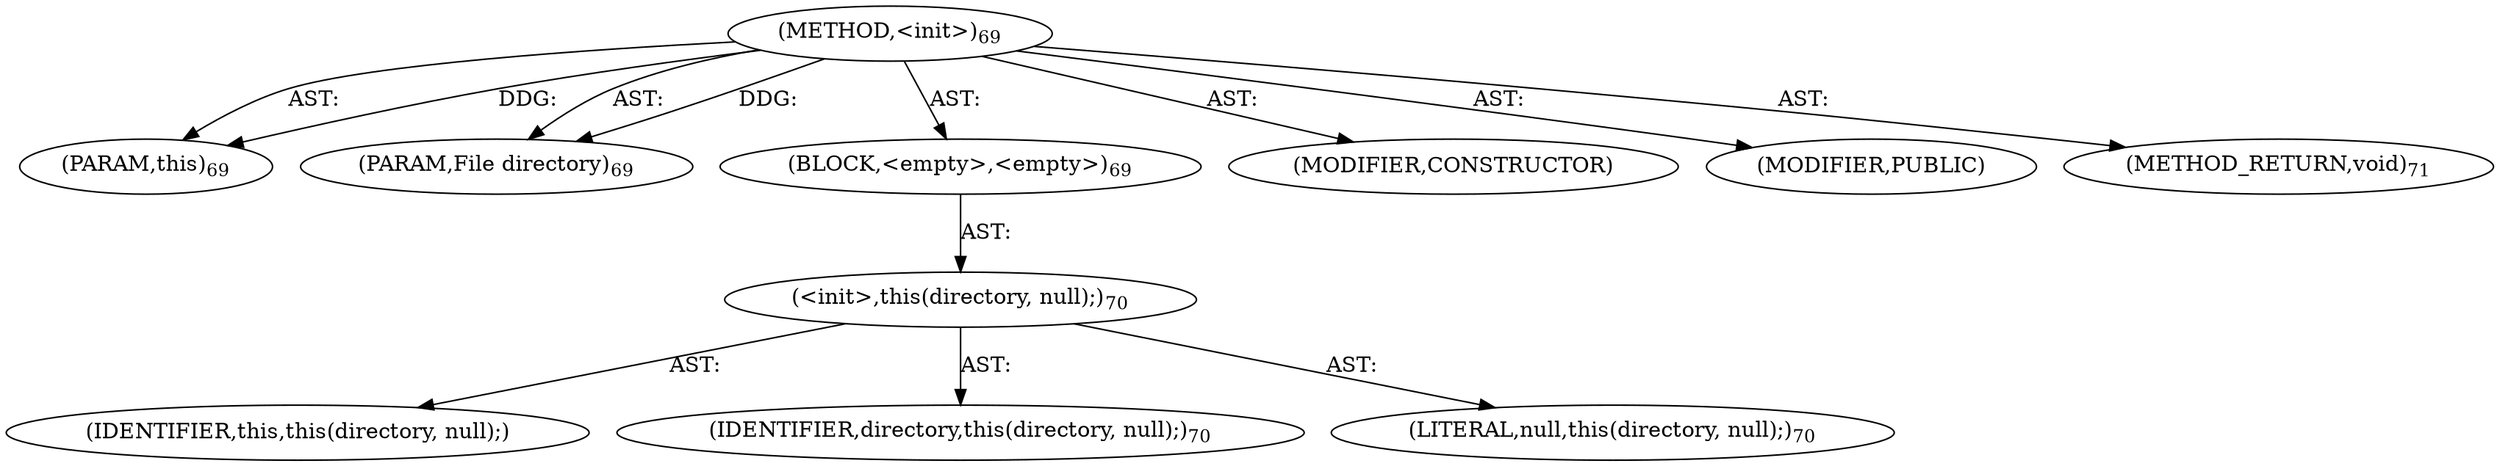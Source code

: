 digraph "&lt;init&gt;" {  
"111669149696" [label = <(METHOD,&lt;init&gt;)<SUB>69</SUB>> ]
"115964116993" [label = <(PARAM,this)<SUB>69</SUB>> ]
"115964116995" [label = <(PARAM,File directory)<SUB>69</SUB>> ]
"25769803776" [label = <(BLOCK,&lt;empty&gt;,&lt;empty&gt;)<SUB>69</SUB>> ]
"30064771072" [label = <(&lt;init&gt;,this(directory, null);)<SUB>70</SUB>> ]
"68719476738" [label = <(IDENTIFIER,this,this(directory, null);)> ]
"68719476743" [label = <(IDENTIFIER,directory,this(directory, null);)<SUB>70</SUB>> ]
"90194313216" [label = <(LITERAL,null,this(directory, null);)<SUB>70</SUB>> ]
"133143986180" [label = <(MODIFIER,CONSTRUCTOR)> ]
"133143986181" [label = <(MODIFIER,PUBLIC)> ]
"128849018880" [label = <(METHOD_RETURN,void)<SUB>71</SUB>> ]
  "111669149696" -> "115964116993"  [ label = "AST: "] 
  "111669149696" -> "115964116995"  [ label = "AST: "] 
  "111669149696" -> "25769803776"  [ label = "AST: "] 
  "111669149696" -> "133143986180"  [ label = "AST: "] 
  "111669149696" -> "133143986181"  [ label = "AST: "] 
  "111669149696" -> "128849018880"  [ label = "AST: "] 
  "25769803776" -> "30064771072"  [ label = "AST: "] 
  "30064771072" -> "68719476738"  [ label = "AST: "] 
  "30064771072" -> "68719476743"  [ label = "AST: "] 
  "30064771072" -> "90194313216"  [ label = "AST: "] 
  "111669149696" -> "115964116993"  [ label = "DDG: "] 
  "111669149696" -> "115964116995"  [ label = "DDG: "] 
}

